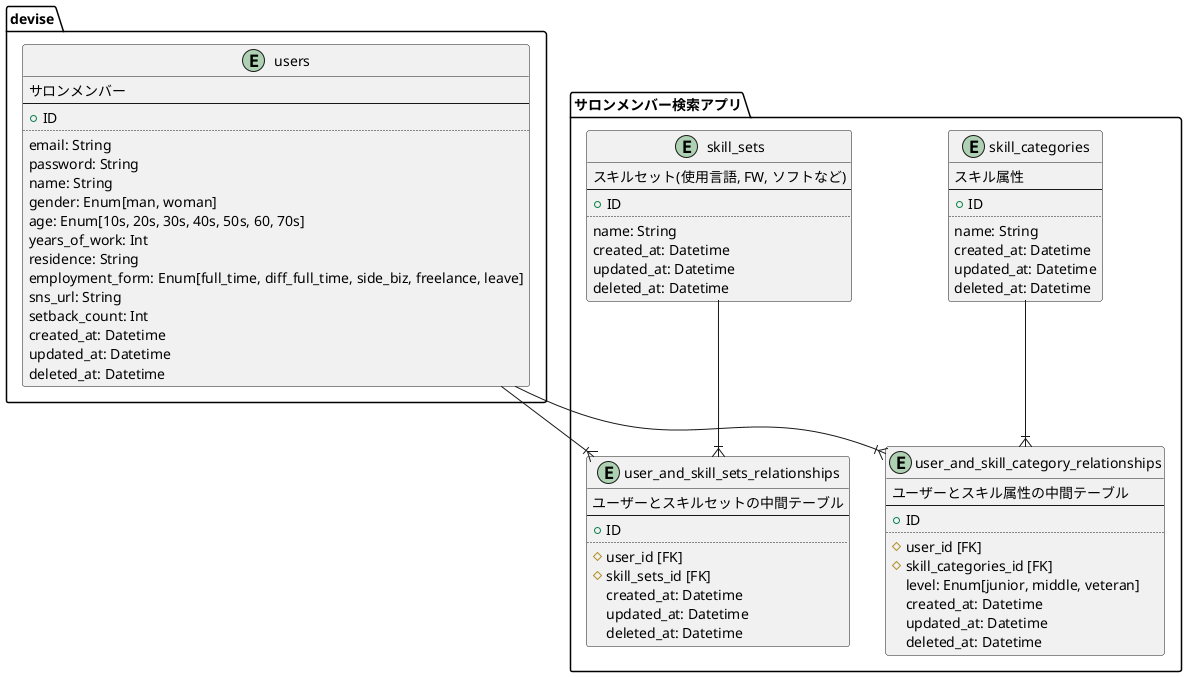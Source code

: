 @startuml
'ユーザー'
package devise {
    entity users{
        サロンメンバー
        --
        + ID
        ..
        email: String
        password: String
        name: String
        gender: Enum[man, woman]
        age: Enum[10s, 20s, 30s, 40s, 50s, 60, 70s]
        years_of_work: Int
        residence: String
        employment_form: Enum[full_time, diff_full_time, side_biz, freelance, leave]
        sns_url: String
        setback_count: Int
        created_at: Datetime
        updated_at: Datetime
        deleted_at: Datetime
    }
}

package サロンメンバー検索アプリ {
    'スキル'
    entity skill_categories {
        スキル属性
        --
        + ID
        ..
        name: String
        created_at: Datetime
        updated_at: Datetime
        deleted_at: Datetime
    }

    '技術'
    entity skill_sets {
        スキルセット(使用言語, FW, ソフトなど)
        --
        + ID
        ..
        name: String
        created_at: Datetime
        updated_at: Datetime
        deleted_at: Datetime
    }

    'ユーザーとスキルカテゴリーの中間テーブル'
    entity user_and_skill_category_relationships {
        ユーザーとスキル属性の中間テーブル
        --
        + ID
        ..
        # user_id [FK]
        # skill_categories_id [FK]
        level: Enum[junior, middle, veteran]
        created_at: Datetime
        updated_at: Datetime
        deleted_at: Datetime
    }

    'ユーザーとスキルセットの中間テーブル'
    entity user_and_skill_sets_relationships {
        ユーザーとスキルセットの中間テーブル
        --
        + ID
        ..
        # user_id [FK]
        # skill_sets_id [FK]
        created_at: Datetime
        updated_at: Datetime
        deleted_at: Datetime
    }
}

users --|{ user_and_skill_category_relationships
skill_categories --|{ user_and_skill_category_relationships

users --|{ user_and_skill_sets_relationships
skill_sets --|{ user_and_skill_sets_relationships

@enduml
